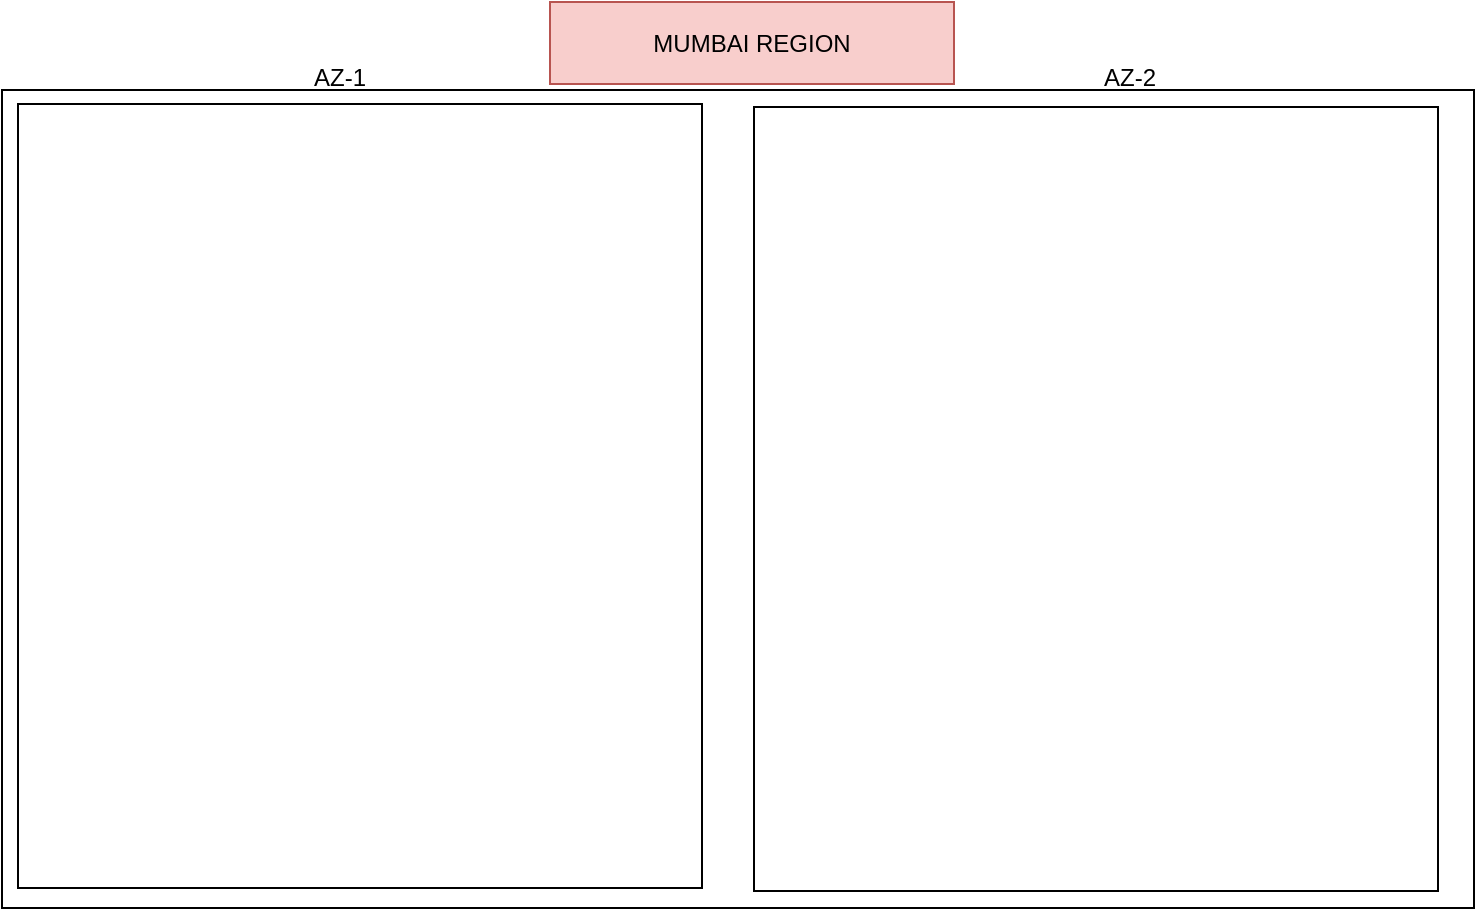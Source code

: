 <mxfile version="14.9.2" type="github">
  <diagram id="PVcJIK8jwzVV2-7ozDgl" name="Page-1">
    <mxGraphModel dx="782" dy="468" grid="0" gridSize="10" guides="1" tooltips="1" connect="1" arrows="1" fold="1" page="1" pageScale="1" pageWidth="850" pageHeight="1100" math="0" shadow="0">
      <root>
        <mxCell id="0" />
        <mxCell id="1" parent="0" />
        <mxCell id="9W5hn0BKQ7LjwP9T91QZ-1" value="" style="rounded=0;whiteSpace=wrap;html=1;" vertex="1" parent="1">
          <mxGeometry x="47" y="51" width="736" height="409" as="geometry" />
        </mxCell>
        <mxCell id="9W5hn0BKQ7LjwP9T91QZ-2" value="MUMBAI REGION" style="text;html=1;strokeColor=#b85450;fillColor=#f8cecc;align=center;verticalAlign=middle;whiteSpace=wrap;rounded=0;" vertex="1" parent="1">
          <mxGeometry x="321" y="7" width="202" height="41" as="geometry" />
        </mxCell>
        <mxCell id="9W5hn0BKQ7LjwP9T91QZ-3" value="" style="rounded=0;whiteSpace=wrap;html=1;" vertex="1" parent="1">
          <mxGeometry x="55" y="58" width="342" height="392" as="geometry" />
        </mxCell>
        <mxCell id="9W5hn0BKQ7LjwP9T91QZ-4" value="" style="rounded=0;whiteSpace=wrap;html=1;" vertex="1" parent="1">
          <mxGeometry x="423" y="59.5" width="342" height="392" as="geometry" />
        </mxCell>
        <mxCell id="9W5hn0BKQ7LjwP9T91QZ-6" value="AZ-1" style="text;html=1;strokeColor=none;fillColor=none;align=center;verticalAlign=middle;whiteSpace=wrap;rounded=0;" vertex="1" parent="1">
          <mxGeometry x="196" y="35" width="40" height="20" as="geometry" />
        </mxCell>
        <mxCell id="9W5hn0BKQ7LjwP9T91QZ-7" value="AZ-2" style="text;html=1;strokeColor=none;fillColor=none;align=center;verticalAlign=middle;whiteSpace=wrap;rounded=0;" vertex="1" parent="1">
          <mxGeometry x="591" y="35" width="40" height="20" as="geometry" />
        </mxCell>
      </root>
    </mxGraphModel>
  </diagram>
</mxfile>
